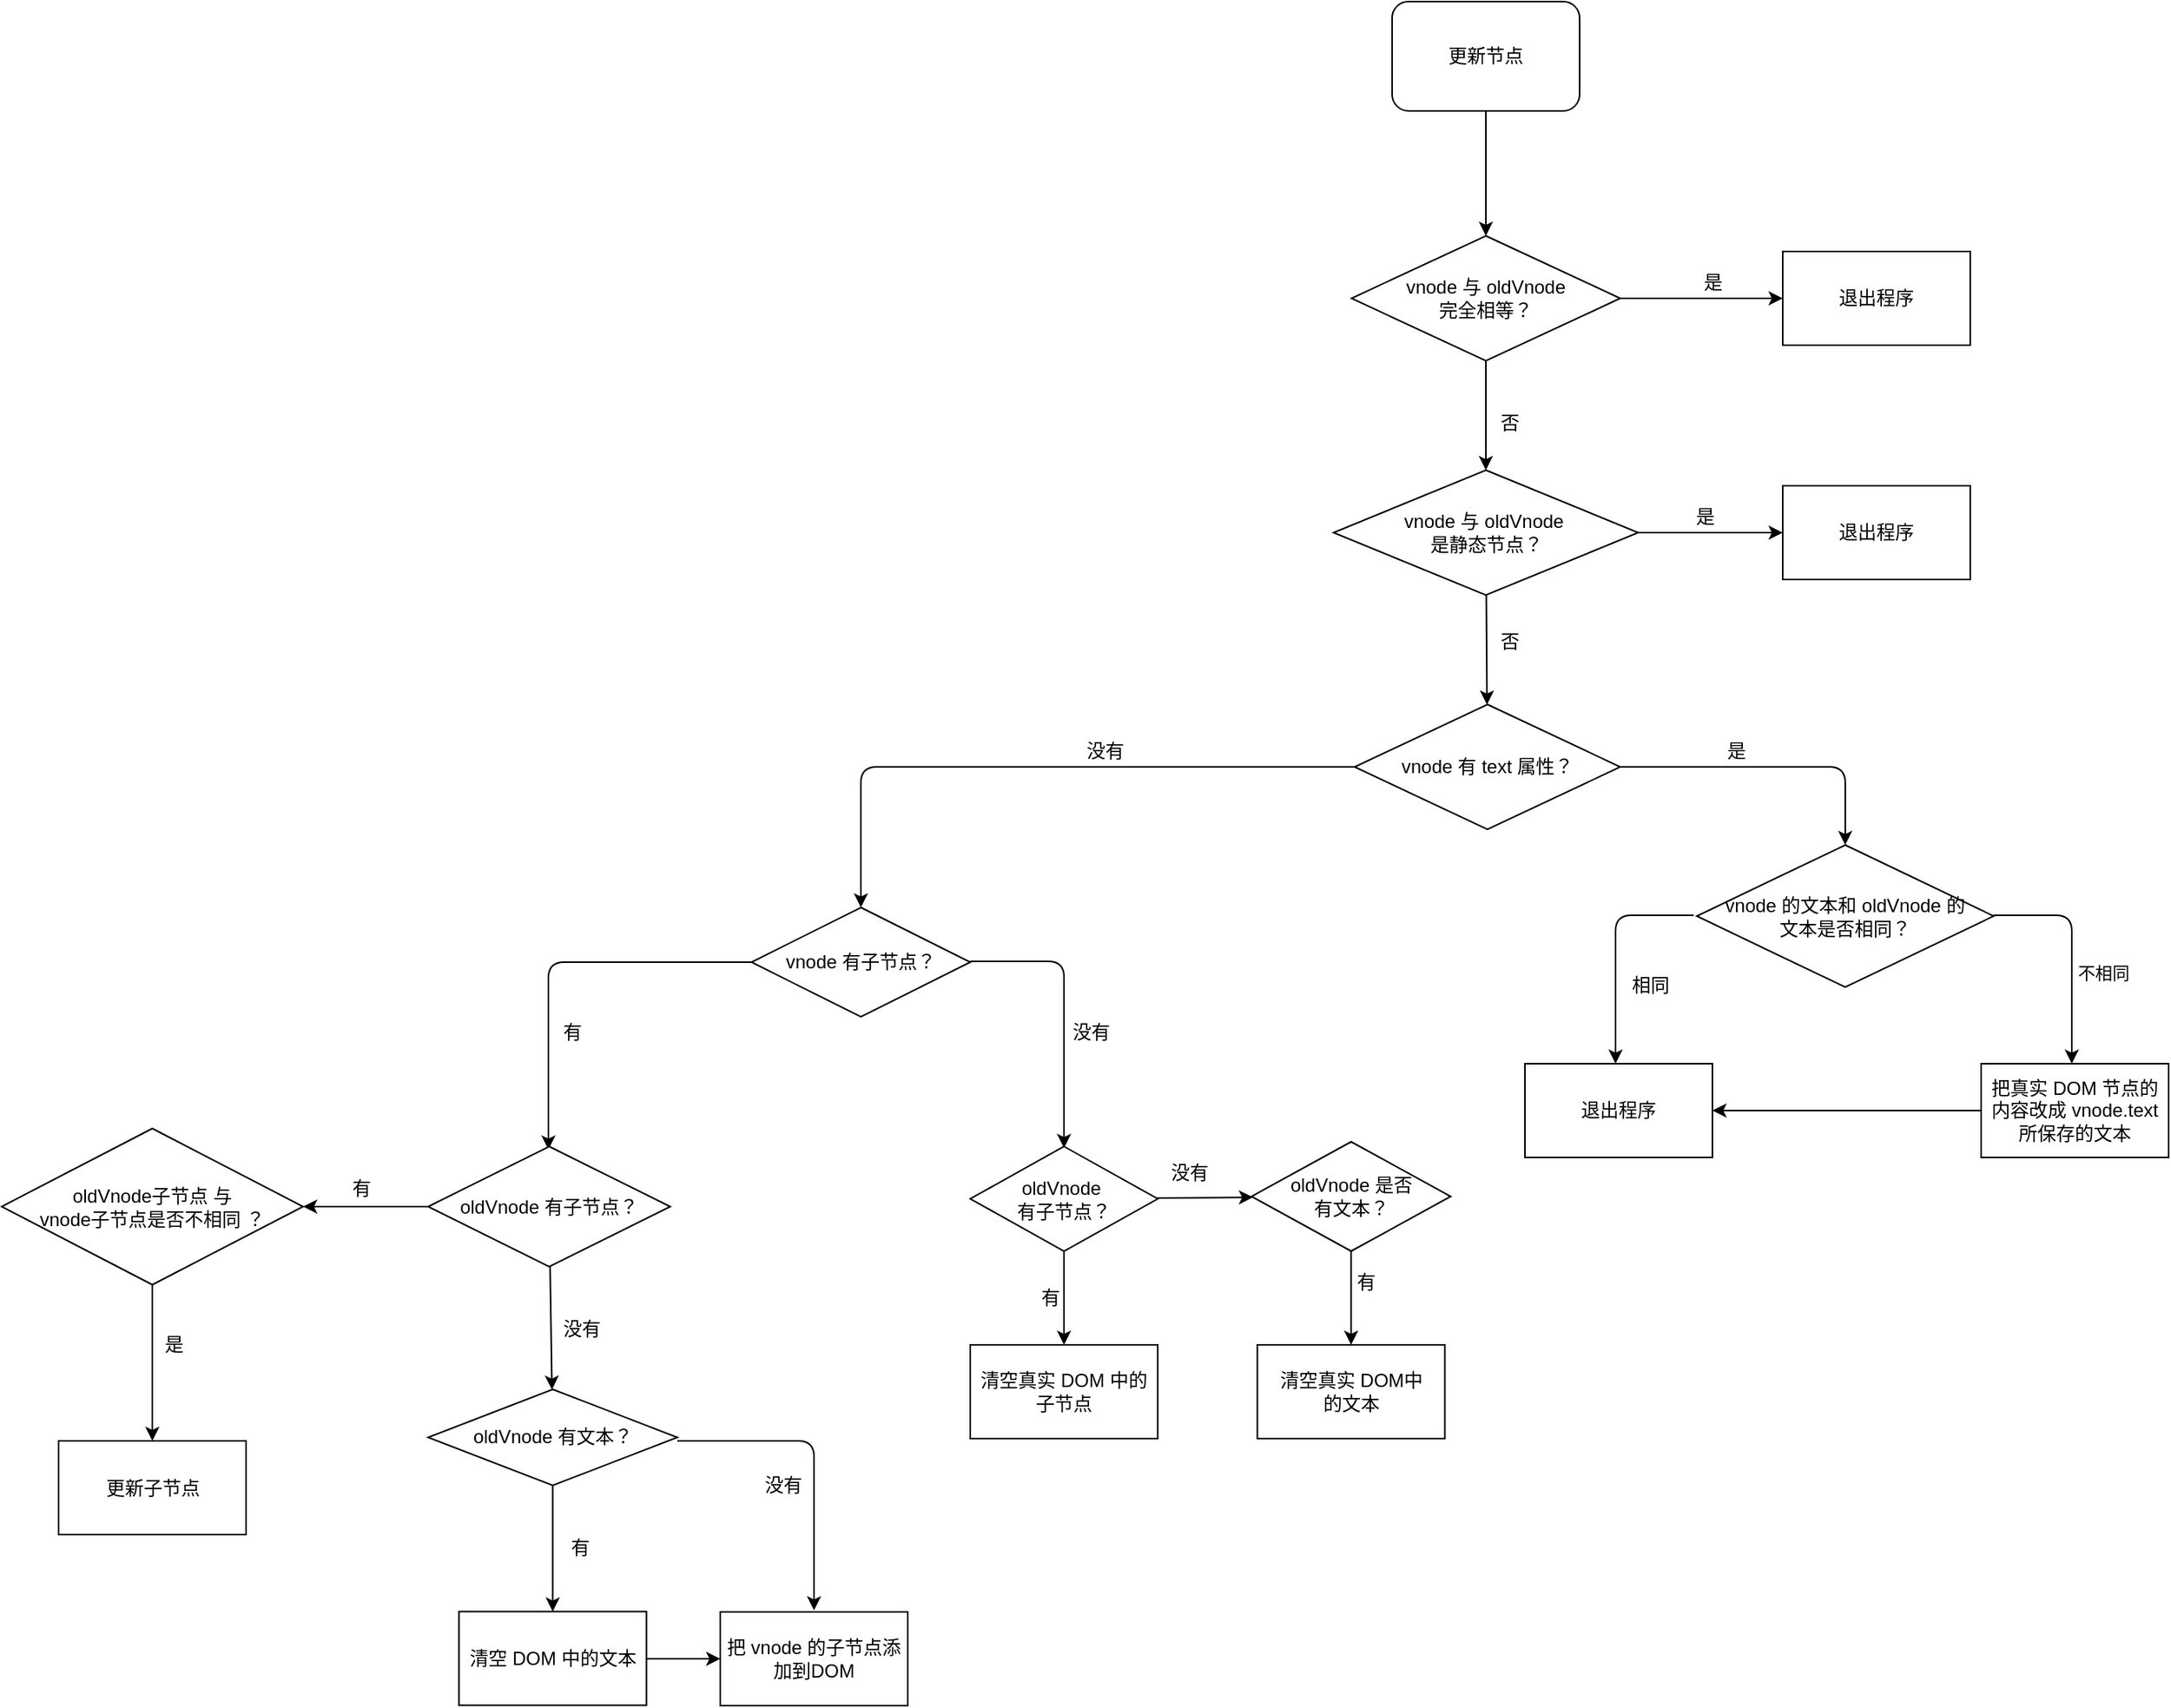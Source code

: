 <mxfile>
    <diagram id="efIk_Bcqotep3z4uqAFJ" name="Page-1">
        <mxGraphModel dx="795" dy="867" grid="1" gridSize="10" guides="1" tooltips="1" connect="1" arrows="1" fold="1" page="1" pageScale="1" pageWidth="1654" pageHeight="2336" math="0" shadow="0">
            <root>
                <mxCell id="0"/>
                <mxCell id="1" parent="0"/>
                <mxCell id="6" style="edgeStyle=none;html=1;entryX=0.5;entryY=0;entryDx=0;entryDy=0;" edge="1" parent="1" source="2" target="5">
                    <mxGeometry relative="1" as="geometry"/>
                </mxCell>
                <mxCell id="2" value="更新节点" style="rounded=1;whiteSpace=wrap;html=1;" vertex="1" parent="1">
                    <mxGeometry x="930" y="70" width="120" height="70" as="geometry"/>
                </mxCell>
                <mxCell id="8" value="" style="edgeStyle=none;html=1;" edge="1" parent="1" source="5" target="7">
                    <mxGeometry relative="1" as="geometry"/>
                </mxCell>
                <mxCell id="11" value="" style="edgeStyle=none;html=1;" edge="1" parent="1" source="5" target="10">
                    <mxGeometry relative="1" as="geometry"/>
                </mxCell>
                <mxCell id="5" value="vnode 与 oldVnode&lt;br&gt;完全相等？" style="rhombus;whiteSpace=wrap;html=1;" vertex="1" parent="1">
                    <mxGeometry x="904" y="220" width="172" height="80" as="geometry"/>
                </mxCell>
                <mxCell id="7" value="退出程序" style="whiteSpace=wrap;html=1;" vertex="1" parent="1">
                    <mxGeometry x="1180" y="230" width="120" height="60" as="geometry"/>
                </mxCell>
                <mxCell id="9" value="是" style="text;html=1;align=center;verticalAlign=middle;resizable=0;points=[];autosize=1;strokeColor=none;fillColor=none;" vertex="1" parent="1">
                    <mxGeometry x="1120" y="240" width="30" height="20" as="geometry"/>
                </mxCell>
                <mxCell id="14" value="" style="edgeStyle=none;html=1;" edge="1" parent="1" source="10" target="13">
                    <mxGeometry relative="1" as="geometry"/>
                </mxCell>
                <mxCell id="17" value="" style="edgeStyle=none;html=1;" edge="1" parent="1" source="10" target="16">
                    <mxGeometry relative="1" as="geometry"/>
                </mxCell>
                <mxCell id="10" value="vnode 与 oldVnode&amp;nbsp;&lt;br&gt;是静态节点？" style="rhombus;whiteSpace=wrap;html=1;" vertex="1" parent="1">
                    <mxGeometry x="892.5" y="370" width="195" height="80" as="geometry"/>
                </mxCell>
                <mxCell id="12" value="否" style="text;html=1;align=center;verticalAlign=middle;resizable=0;points=[];autosize=1;strokeColor=none;fillColor=none;" vertex="1" parent="1">
                    <mxGeometry x="990" y="330" width="30" height="20" as="geometry"/>
                </mxCell>
                <mxCell id="13" value="退出程序" style="whiteSpace=wrap;html=1;" vertex="1" parent="1">
                    <mxGeometry x="1180" y="380" width="120" height="60" as="geometry"/>
                </mxCell>
                <mxCell id="15" value="是" style="text;html=1;align=center;verticalAlign=middle;resizable=0;points=[];autosize=1;strokeColor=none;fillColor=none;" vertex="1" parent="1">
                    <mxGeometry x="1115" y="390" width="30" height="20" as="geometry"/>
                </mxCell>
                <mxCell id="16" value="vnode 有 text 属性？" style="rhombus;whiteSpace=wrap;html=1;" vertex="1" parent="1">
                    <mxGeometry x="906" y="520" width="170" height="80" as="geometry"/>
                </mxCell>
                <mxCell id="18" value="否" style="text;html=1;align=center;verticalAlign=middle;resizable=0;points=[];autosize=1;strokeColor=none;fillColor=none;" vertex="1" parent="1">
                    <mxGeometry x="990" y="470" width="30" height="20" as="geometry"/>
                </mxCell>
                <mxCell id="23" value="" style="edgeStyle=segmentEdgeStyle;endArrow=classic;html=1;" edge="1" parent="1">
                    <mxGeometry width="50" height="50" relative="1" as="geometry">
                        <mxPoint x="1076" y="560" as="sourcePoint"/>
                        <mxPoint x="1220" y="610" as="targetPoint"/>
                        <Array as="points">
                            <mxPoint x="1220" y="560"/>
                        </Array>
                    </mxGeometry>
                </mxCell>
                <mxCell id="24" value="是" style="text;html=1;align=center;verticalAlign=middle;resizable=0;points=[];autosize=1;strokeColor=none;fillColor=none;" vertex="1" parent="1">
                    <mxGeometry x="1135" y="540" width="30" height="20" as="geometry"/>
                </mxCell>
                <mxCell id="25" value="vnode 的文本和 oldVnode 的&lt;br&gt;文本是否相同？" style="rhombus;whiteSpace=wrap;html=1;" vertex="1" parent="1">
                    <mxGeometry x="1125" y="610" width="190" height="91" as="geometry"/>
                </mxCell>
                <mxCell id="26" value="退出程序" style="whiteSpace=wrap;html=1;" vertex="1" parent="1">
                    <mxGeometry x="1015" y="750" width="120" height="60" as="geometry"/>
                </mxCell>
                <mxCell id="28" value="相同" style="text;html=1;align=center;verticalAlign=middle;resizable=0;points=[];autosize=1;strokeColor=none;fillColor=none;" vertex="1" parent="1">
                    <mxGeometry x="1075" y="690" width="40" height="20" as="geometry"/>
                </mxCell>
                <mxCell id="29" value="" style="edgeStyle=segmentEdgeStyle;endArrow=classic;html=1;" edge="1" parent="1">
                    <mxGeometry width="50" height="50" relative="1" as="geometry">
                        <mxPoint x="1315" y="655" as="sourcePoint"/>
                        <mxPoint x="1365" y="750" as="targetPoint"/>
                    </mxGeometry>
                </mxCell>
                <mxCell id="30" value="不相同" style="edgeLabel;html=1;align=center;verticalAlign=middle;resizable=0;points=[];" vertex="1" connectable="0" parent="29">
                    <mxGeometry x="0.197" y="5" relative="1" as="geometry">
                        <mxPoint x="15" as="offset"/>
                    </mxGeometry>
                </mxCell>
                <mxCell id="31" value="把真实 DOM 节点的内容改成 vnode.text 所保存的文本" style="rounded=0;whiteSpace=wrap;html=1;" vertex="1" parent="1">
                    <mxGeometry x="1307" y="750" width="120" height="60" as="geometry"/>
                </mxCell>
                <mxCell id="32" value="" style="endArrow=classic;html=1;entryX=1;entryY=0.5;entryDx=0;entryDy=0;exitX=0;exitY=0.5;exitDx=0;exitDy=0;" edge="1" parent="1" source="31" target="26">
                    <mxGeometry width="50" height="50" relative="1" as="geometry">
                        <mxPoint x="1300" y="780" as="sourcePoint"/>
                        <mxPoint x="1350" y="740" as="targetPoint"/>
                    </mxGeometry>
                </mxCell>
                <mxCell id="33" value="" style="edgeStyle=segmentEdgeStyle;endArrow=classic;html=1;entryX=0.5;entryY=0;entryDx=0;entryDy=0;" edge="1" parent="1">
                    <mxGeometry width="50" height="50" relative="1" as="geometry">
                        <mxPoint x="1123" y="655" as="sourcePoint"/>
                        <mxPoint x="1073" y="750" as="targetPoint"/>
                        <Array as="points">
                            <mxPoint x="1073" y="655"/>
                        </Array>
                    </mxGeometry>
                </mxCell>
                <mxCell id="34" value="" style="edgeStyle=segmentEdgeStyle;endArrow=classic;html=1;entryX=0.5;entryY=0;entryDx=0;entryDy=0;" edge="1" parent="1" target="35">
                    <mxGeometry width="50" height="50" relative="1" as="geometry">
                        <mxPoint x="906" y="560" as="sourcePoint"/>
                        <mxPoint x="650" y="650" as="targetPoint"/>
                        <Array as="points">
                            <mxPoint x="590" y="560"/>
                        </Array>
                    </mxGeometry>
                </mxCell>
                <mxCell id="35" value="vnode 有子节点？" style="rhombus;whiteSpace=wrap;html=1;" vertex="1" parent="1">
                    <mxGeometry x="520" y="650" width="140" height="70" as="geometry"/>
                </mxCell>
                <mxCell id="36" value="" style="edgeStyle=segmentEdgeStyle;endArrow=classic;html=1;" edge="1" parent="1">
                    <mxGeometry width="50" height="50" relative="1" as="geometry">
                        <mxPoint x="660" y="684.5" as="sourcePoint"/>
                        <mxPoint x="720" y="804" as="targetPoint"/>
                    </mxGeometry>
                </mxCell>
                <mxCell id="37" value="" style="edgeStyle=segmentEdgeStyle;endArrow=classic;html=1;" edge="1" parent="1">
                    <mxGeometry width="50" height="50" relative="1" as="geometry">
                        <mxPoint x="520" y="685" as="sourcePoint"/>
                        <mxPoint x="390" y="805" as="targetPoint"/>
                        <Array as="points">
                            <mxPoint x="520" y="685"/>
                            <mxPoint x="390" y="685"/>
                        </Array>
                    </mxGeometry>
                </mxCell>
                <mxCell id="40" value="" style="edgeStyle=none;html=1;" edge="1" parent="1" source="38" target="39">
                    <mxGeometry relative="1" as="geometry"/>
                </mxCell>
                <mxCell id="47" value="" style="edgeStyle=none;html=1;" edge="1" parent="1" source="38" target="46">
                    <mxGeometry relative="1" as="geometry"/>
                </mxCell>
                <mxCell id="38" value="oldVnode&amp;nbsp;&lt;br&gt;有子节点？" style="rhombus;whiteSpace=wrap;html=1;" vertex="1" parent="1">
                    <mxGeometry x="660" y="803" width="120" height="67" as="geometry"/>
                </mxCell>
                <mxCell id="39" value="清空真实 DOM 中的子节点" style="whiteSpace=wrap;html=1;" vertex="1" parent="1">
                    <mxGeometry x="660" y="930" width="120" height="60" as="geometry"/>
                </mxCell>
                <mxCell id="41" value="有" style="text;html=1;align=center;verticalAlign=middle;resizable=0;points=[];autosize=1;strokeColor=none;fillColor=none;" vertex="1" parent="1">
                    <mxGeometry x="696" y="890" width="30" height="20" as="geometry"/>
                </mxCell>
                <mxCell id="50" value="" style="edgeStyle=none;html=1;" edge="1" parent="1" source="46" target="49">
                    <mxGeometry relative="1" as="geometry"/>
                </mxCell>
                <mxCell id="46" value="oldVnode 是否&lt;br&gt;有文本？" style="rhombus;whiteSpace=wrap;html=1;" vertex="1" parent="1">
                    <mxGeometry x="840" y="800" width="127.5" height="70" as="geometry"/>
                </mxCell>
                <mxCell id="48" value="没有" style="text;html=1;align=center;verticalAlign=middle;resizable=0;points=[];autosize=1;strokeColor=none;fillColor=none;" vertex="1" parent="1">
                    <mxGeometry x="780" y="810" width="40" height="20" as="geometry"/>
                </mxCell>
                <mxCell id="49" value="清空真实 DOM中&lt;br&gt;的文本" style="whiteSpace=wrap;html=1;" vertex="1" parent="1">
                    <mxGeometry x="843.75" y="930" width="120" height="60" as="geometry"/>
                </mxCell>
                <mxCell id="60" value="" style="edgeStyle=none;html=1;" edge="1" parent="1" source="51" target="59">
                    <mxGeometry relative="1" as="geometry"/>
                </mxCell>
                <mxCell id="66" value="" style="edgeStyle=none;html=1;" edge="1" parent="1" source="51" target="65">
                    <mxGeometry relative="1" as="geometry"/>
                </mxCell>
                <mxCell id="51" value="oldVnode 有子节点？" style="rhombus;whiteSpace=wrap;html=1;" vertex="1" parent="1">
                    <mxGeometry x="313" y="803" width="155" height="77" as="geometry"/>
                </mxCell>
                <mxCell id="52" value="没有" style="text;html=1;align=center;verticalAlign=middle;resizable=0;points=[];autosize=1;strokeColor=none;fillColor=none;" vertex="1" parent="1">
                    <mxGeometry x="726" y="540" width="40" height="20" as="geometry"/>
                </mxCell>
                <mxCell id="53" value="没有" style="text;html=1;align=center;verticalAlign=middle;resizable=0;points=[];autosize=1;strokeColor=none;fillColor=none;" vertex="1" parent="1">
                    <mxGeometry x="717" y="720" width="40" height="20" as="geometry"/>
                </mxCell>
                <mxCell id="54" value="有" style="text;html=1;align=center;verticalAlign=middle;resizable=0;points=[];autosize=1;strokeColor=none;fillColor=none;" vertex="1" parent="1">
                    <mxGeometry x="390" y="720" width="30" height="20" as="geometry"/>
                </mxCell>
                <mxCell id="55" value="有" style="text;html=1;align=center;verticalAlign=middle;resizable=0;points=[];autosize=1;strokeColor=none;fillColor=none;" vertex="1" parent="1">
                    <mxGeometry x="898" y="880" width="30" height="20" as="geometry"/>
                </mxCell>
                <mxCell id="63" value="" style="edgeStyle=none;html=1;" edge="1" parent="1" source="59" target="62">
                    <mxGeometry relative="1" as="geometry"/>
                </mxCell>
                <mxCell id="59" value="oldVnode子节点 与 &lt;br&gt;vnode子节点是否不相同 ？" style="rhombus;whiteSpace=wrap;html=1;" vertex="1" parent="1">
                    <mxGeometry x="40" y="791.5" width="193" height="100" as="geometry"/>
                </mxCell>
                <mxCell id="61" value="有" style="text;html=1;align=center;verticalAlign=middle;resizable=0;points=[];autosize=1;strokeColor=none;fillColor=none;" vertex="1" parent="1">
                    <mxGeometry x="255" y="820" width="30" height="20" as="geometry"/>
                </mxCell>
                <mxCell id="62" value="更新子节点" style="whiteSpace=wrap;html=1;" vertex="1" parent="1">
                    <mxGeometry x="76.5" y="991.5" width="120" height="60" as="geometry"/>
                </mxCell>
                <mxCell id="64" value="是" style="text;html=1;align=center;verticalAlign=middle;resizable=0;points=[];autosize=1;strokeColor=none;fillColor=none;" vertex="1" parent="1">
                    <mxGeometry x="135" y="920" width="30" height="20" as="geometry"/>
                </mxCell>
                <mxCell id="69" value="" style="edgeStyle=none;html=1;" edge="1" parent="1" source="65" target="68">
                    <mxGeometry relative="1" as="geometry"/>
                </mxCell>
                <mxCell id="65" value="oldVnode 有文本？" style="rhombus;whiteSpace=wrap;html=1;" vertex="1" parent="1">
                    <mxGeometry x="313" y="958.5" width="159.5" height="61.5" as="geometry"/>
                </mxCell>
                <mxCell id="67" value="没有" style="text;html=1;align=center;verticalAlign=middle;resizable=0;points=[];autosize=1;strokeColor=none;fillColor=none;" vertex="1" parent="1">
                    <mxGeometry x="390.5" y="910" width="40" height="20" as="geometry"/>
                </mxCell>
                <mxCell id="68" value="清空 DOM 中的文本" style="whiteSpace=wrap;html=1;" vertex="1" parent="1">
                    <mxGeometry x="332.75" y="1100.75" width="120" height="60" as="geometry"/>
                </mxCell>
                <mxCell id="70" value="有" style="text;html=1;align=center;verticalAlign=middle;resizable=0;points=[];autosize=1;strokeColor=none;fillColor=none;" vertex="1" parent="1">
                    <mxGeometry x="395" y="1050" width="30" height="20" as="geometry"/>
                </mxCell>
                <mxCell id="71" value="" style="edgeStyle=segmentEdgeStyle;endArrow=classic;html=1;" edge="1" parent="1">
                    <mxGeometry width="50" height="50" relative="1" as="geometry">
                        <mxPoint x="472.5" y="991.5" as="sourcePoint"/>
                        <mxPoint x="560" y="1100" as="targetPoint"/>
                        <Array as="points">
                            <mxPoint x="560" y="992"/>
                            <mxPoint x="560" y="1070"/>
                        </Array>
                    </mxGeometry>
                </mxCell>
                <mxCell id="72" value="没有" style="text;html=1;align=center;verticalAlign=middle;resizable=0;points=[];autosize=1;strokeColor=none;fillColor=none;" vertex="1" parent="1">
                    <mxGeometry x="520" y="1010" width="40" height="20" as="geometry"/>
                </mxCell>
                <mxCell id="73" value="把 vnode 的子节点添加到DOM" style="rounded=0;whiteSpace=wrap;html=1;" vertex="1" parent="1">
                    <mxGeometry x="500" y="1101" width="120" height="60" as="geometry"/>
                </mxCell>
                <mxCell id="74" value="" style="endArrow=classic;html=1;entryX=0;entryY=0.5;entryDx=0;entryDy=0;" edge="1" parent="1" target="73">
                    <mxGeometry width="50" height="50" relative="1" as="geometry">
                        <mxPoint x="452.75" y="1131" as="sourcePoint"/>
                        <mxPoint x="482.75" y="1101" as="targetPoint"/>
                    </mxGeometry>
                </mxCell>
            </root>
        </mxGraphModel>
    </diagram>
</mxfile>